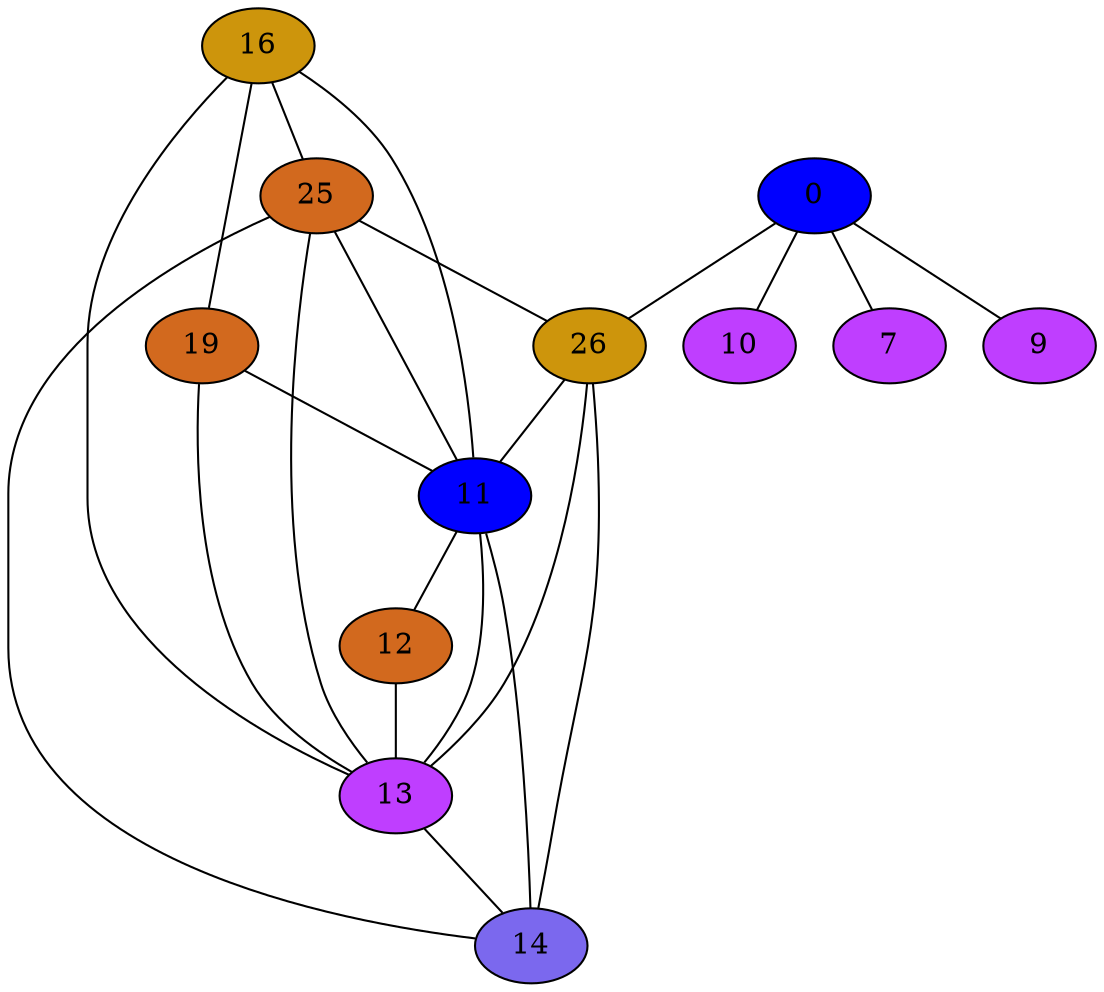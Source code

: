strict graph {
16[label="16" style=filled fillcolor="darkgoldenrod3"];
16 -- 19
16 -- 25
16 -- 11
16 -- 13
0[label="0" style=filled fillcolor="blue1"];
0 -- 7
0 -- 9
0 -- 26
0 -- 10
19[label="19" style=filled fillcolor="chocolate"];
19 -- 16
19 -- 11
19 -- 13
7[label="7" style=filled fillcolor="darkorchid1"];
7 -- 0
25[label="25" style=filled fillcolor="chocolate"];
25 -- 16
25 -- 26
25 -- 11
25 -- 13
25 -- 14
9[label="9" style=filled fillcolor="darkorchid1"];
9 -- 0
26[label="26" style=filled fillcolor="darkgoldenrod3"];
26 -- 0
26 -- 25
26 -- 11
26 -- 13
26 -- 14
10[label="10" style=filled fillcolor="darkorchid1"];
10 -- 0
11[label="11" style=filled fillcolor="blue1"];
11 -- 16
11 -- 19
11 -- 25
11 -- 26
11 -- 12
11 -- 13
11 -- 14
12[label="12" style=filled fillcolor="chocolate"];
12 -- 11
12 -- 13
13[label="13" style=filled fillcolor="darkorchid1"];
13 -- 16
13 -- 19
13 -- 25
13 -- 26
13 -- 11
13 -- 12
13 -- 14
14[label="14" style=filled fillcolor="mediumslateblue"];
14 -- 25
14 -- 26
14 -- 11
14 -- 13
}